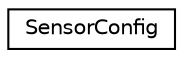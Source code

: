 digraph "Gráfico de Hierarquia de Classes"
{
 // LATEX_PDF_SIZE
  edge [fontname="Helvetica",fontsize="10",labelfontname="Helvetica",labelfontsize="10"];
  node [fontname="Helvetica",fontsize="10",shape=record];
  rankdir="LR";
  Node0 [label="SensorConfig",height=0.2,width=0.4,color="black", fillcolor="white", style="filled",URL="$structSensorConfig.html",tooltip=" "];
}
